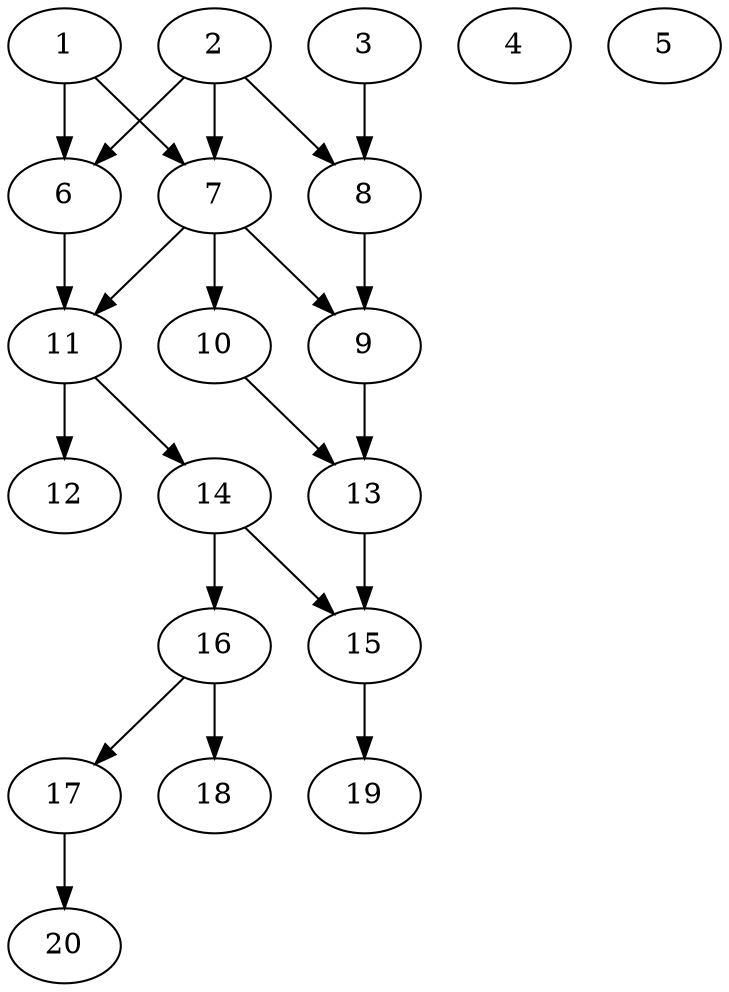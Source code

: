 // DAG automatically generated by daggen at Tue Jul 23 14:22:50 2019
// ./daggen --dot -n 20 --ccr 0.4 --fat 0.5 --regular 0.5 --density 0.6 --mindata 5242880 --maxdata 52428800 
digraph G {
  1 [size="103564800", alpha="0.04", expect_size="41425920"] 
  1 -> 6 [size ="41425920"]
  1 -> 7 [size ="41425920"]
  2 [size="75491840", alpha="0.13", expect_size="30196736"] 
  2 -> 6 [size ="30196736"]
  2 -> 7 [size ="30196736"]
  2 -> 8 [size ="30196736"]
  3 [size="70356480", alpha="0.02", expect_size="28142592"] 
  3 -> 8 [size ="28142592"]
  4 [size="55749120", alpha="0.16", expect_size="22299648"] 
  5 [size="37498880", alpha="0.03", expect_size="14999552"] 
  6 [size="60346880", alpha="0.10", expect_size="24138752"] 
  6 -> 11 [size ="24138752"]
  7 [size="93427200", alpha="0.09", expect_size="37370880"] 
  7 -> 9 [size ="37370880"]
  7 -> 10 [size ="37370880"]
  7 -> 11 [size ="37370880"]
  8 [size="42081280", alpha="0.16", expect_size="16832512"] 
  8 -> 9 [size ="16832512"]
  9 [size="39705600", alpha="0.06", expect_size="15882240"] 
  9 -> 13 [size ="15882240"]
  10 [size="72432640", alpha="0.15", expect_size="28973056"] 
  10 -> 13 [size ="28973056"]
  11 [size="79539200", alpha="0.16", expect_size="31815680"] 
  11 -> 12 [size ="31815680"]
  11 -> 14 [size ="31815680"]
  12 [size="104391680", alpha="0.10", expect_size="41756672"] 
  13 [size="62115840", alpha="0.15", expect_size="24846336"] 
  13 -> 15 [size ="24846336"]
  14 [size="72696320", alpha="0.08", expect_size="29078528"] 
  14 -> 15 [size ="29078528"]
  14 -> 16 [size ="29078528"]
  15 [size="47769600", alpha="0.15", expect_size="19107840"] 
  15 -> 19 [size ="19107840"]
  16 [size="66826240", alpha="0.18", expect_size="26730496"] 
  16 -> 17 [size ="26730496"]
  16 -> 18 [size ="26730496"]
  17 [size="124147200", alpha="0.05", expect_size="49658880"] 
  17 -> 20 [size ="49658880"]
  18 [size="60369920", alpha="0.06", expect_size="24147968"] 
  19 [size="38735360", alpha="0.13", expect_size="15494144"] 
  20 [size="74961920", alpha="0.03", expect_size="29984768"] 
}
